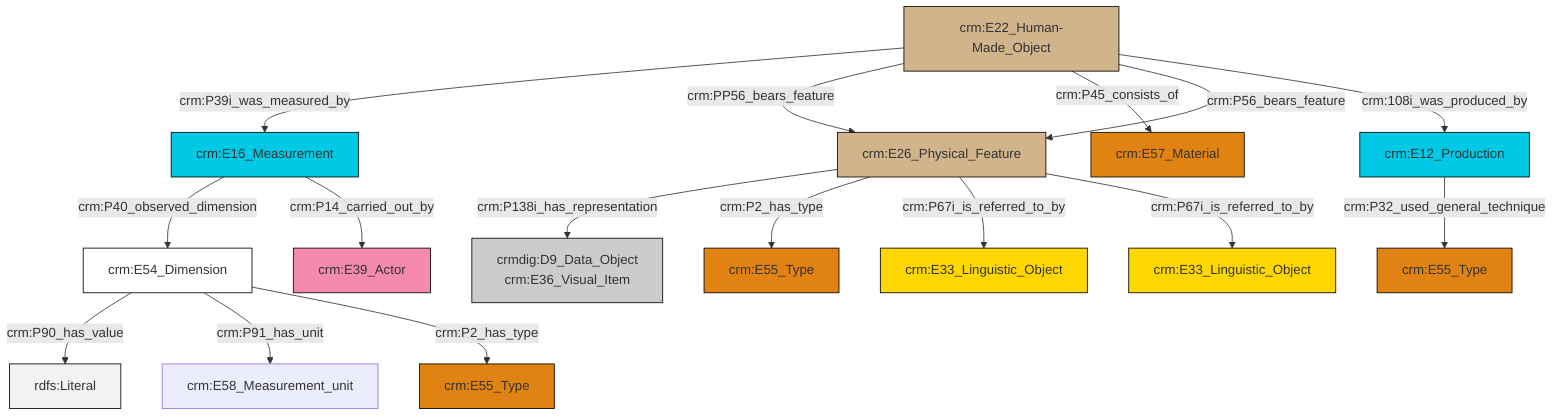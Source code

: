 graph TD
classDef Literal fill:#f2f2f2,stroke:#000000;
classDef CRM_Entity fill:#FFFFFF,stroke:#000000;
classDef Temporal_Entity fill:#00C9E6, stroke:#000000;
classDef Type fill:#E18312, stroke:#000000;
classDef Time-Span fill:#2C9C91, stroke:#000000;
classDef Appellation fill:#FFEB7F, stroke:#000000;
classDef Place fill:#008836, stroke:#000000;
classDef Persistent_Item fill:#B266B2, stroke:#000000;
classDef Conceptual_Object fill:#FFD700, stroke:#000000;
classDef Physical_Thing fill:#D2B48C, stroke:#000000;
classDef Actor fill:#f58aad, stroke:#000000;
classDef PC_Classes fill:#4ce600, stroke:#000000;
classDef Multi fill:#cccccc,stroke:#000000;

0["crm:E22_Human-Made_Object"]:::Physical_Thing -->|crm:P39i_was_measured_by| 1["crm:E16_Measurement"]:::Temporal_Entity
0["crm:E22_Human-Made_Object"]:::Physical_Thing -->|crm:PP56_bears_feature| 4["crm:E26_Physical_Feature"]:::Physical_Thing
0["crm:E22_Human-Made_Object"]:::Physical_Thing -->|crm:P45_consists_of| 8["crm:E57_Material"]:::Type
5["crm:E54_Dimension"]:::CRM_Entity -->|crm:P90_has_value| 9[rdfs:Literal]:::Literal
1["crm:E16_Measurement"]:::Temporal_Entity -->|crm:P40_observed_dimension| 5["crm:E54_Dimension"]:::CRM_Entity
4["crm:E26_Physical_Feature"]:::Physical_Thing -->|crm:P138i_has_representation| 10["crmdig:D9_Data_Object<br>crm:E36_Visual_Item"]:::Multi
5["crm:E54_Dimension"]:::CRM_Entity -->|crm:P91_has_unit| 14["crm:E58_Measurement_unit"]:::Default
4["crm:E26_Physical_Feature"]:::Physical_Thing -->|crm:P2_has_type| 19["crm:E55_Type"]:::Type
20["crm:E12_Production"]:::Temporal_Entity -->|crm:P32_used_general_technique| 17["crm:E55_Type"]:::Type
4["crm:E26_Physical_Feature"]:::Physical_Thing -->|crm:P67i_is_referred_to_by| 22["crm:E33_Linguistic_Object"]:::Conceptual_Object
4["crm:E26_Physical_Feature"]:::Physical_Thing -->|crm:P67i_is_referred_to_by| 15["crm:E33_Linguistic_Object"]:::Conceptual_Object
0["crm:E22_Human-Made_Object"]:::Physical_Thing -->|crm:P56_bears_feature| 4["crm:E26_Physical_Feature"]:::Physical_Thing
5["crm:E54_Dimension"]:::CRM_Entity -->|crm:P2_has_type| 2["crm:E55_Type"]:::Type
0["crm:E22_Human-Made_Object"]:::Physical_Thing -->|crm:108i_was_produced_by| 20["crm:E12_Production"]:::Temporal_Entity
1["crm:E16_Measurement"]:::Temporal_Entity -->|crm:P14_carried_out_by| 12["crm:E39_Actor"]:::Actor